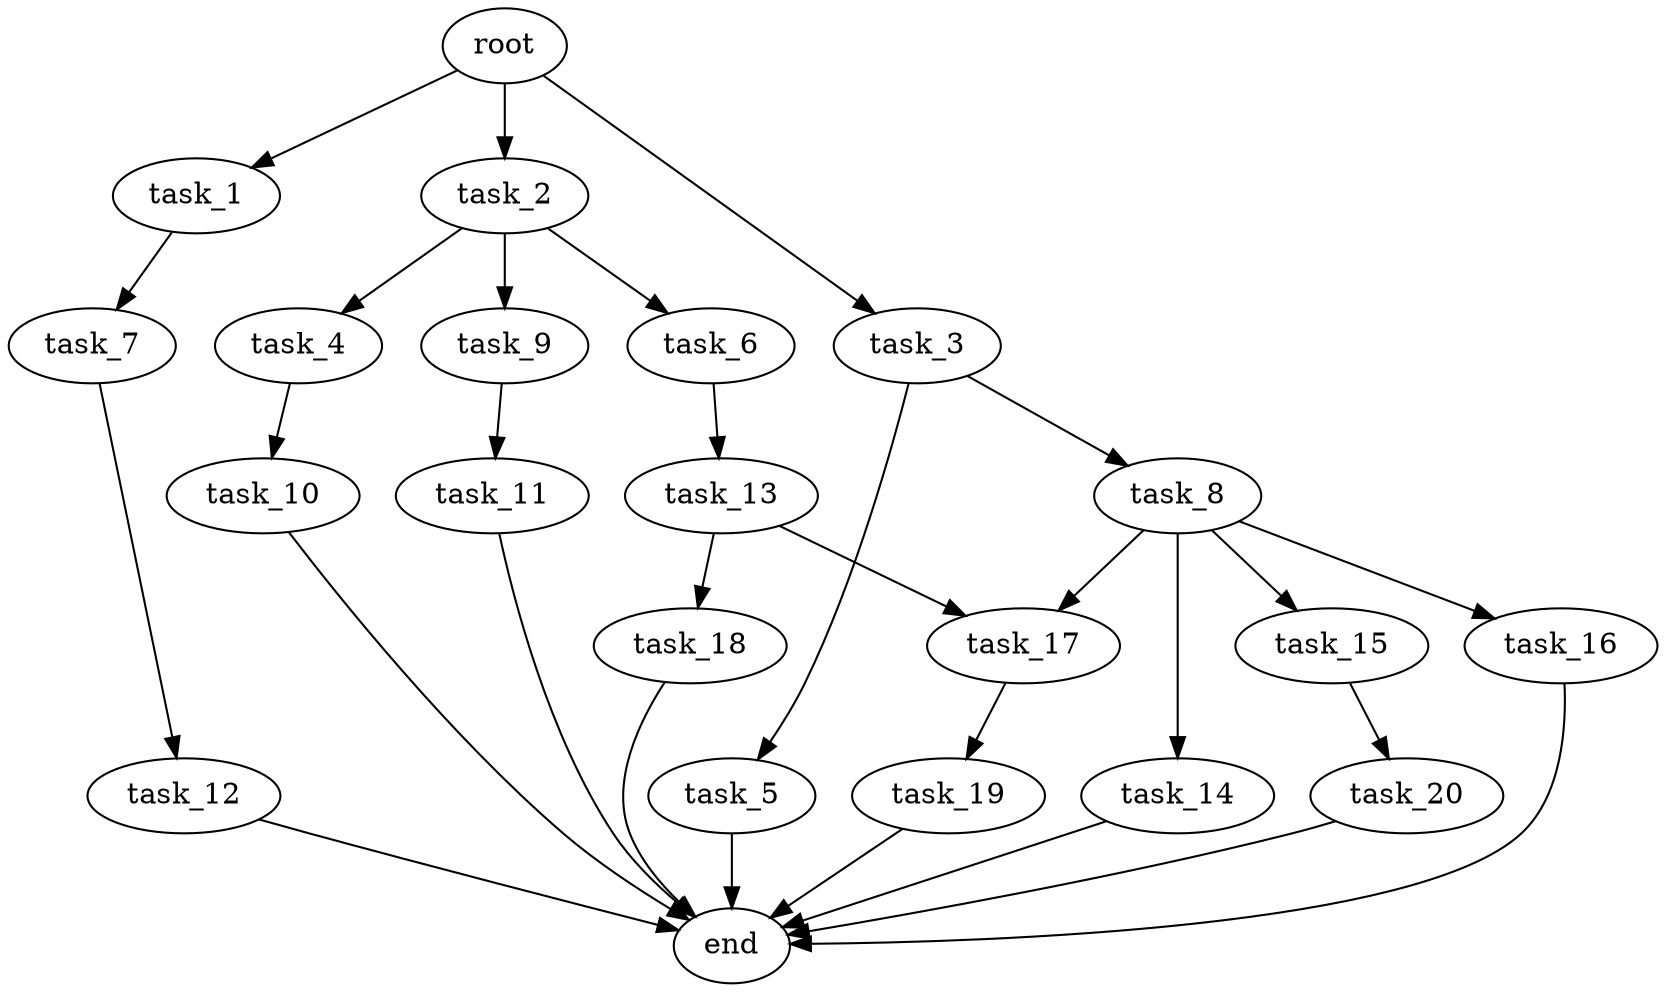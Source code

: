 digraph G {
  root [size="0.000000e+00"];
  task_1 [size="6.723736e+10"];
  task_2 [size="5.846016e+10"];
  task_3 [size="8.224351e+10"];
  task_4 [size="9.402979e+10"];
  task_5 [size="1.084353e+10"];
  task_6 [size="2.338985e+10"];
  task_7 [size="2.512215e+09"];
  task_8 [size="8.842464e+10"];
  task_9 [size="5.614512e+10"];
  task_10 [size="9.152644e+10"];
  task_11 [size="2.214451e+10"];
  task_12 [size="6.331072e+09"];
  task_13 [size="8.238730e+10"];
  task_14 [size="9.093967e+10"];
  task_15 [size="3.022600e+10"];
  task_16 [size="4.083550e+10"];
  task_17 [size="1.398630e+10"];
  task_18 [size="9.462669e+10"];
  task_19 [size="3.044341e+10"];
  task_20 [size="4.926754e+10"];
  end [size="0.000000e+00"];

  root -> task_1 [size="1.000000e-12"];
  root -> task_2 [size="1.000000e-12"];
  root -> task_3 [size="1.000000e-12"];
  task_1 -> task_7 [size="2.512215e+07"];
  task_2 -> task_4 [size="9.402979e+08"];
  task_2 -> task_6 [size="2.338985e+08"];
  task_2 -> task_9 [size="5.614512e+08"];
  task_3 -> task_5 [size="1.084353e+08"];
  task_3 -> task_8 [size="8.842464e+08"];
  task_4 -> task_10 [size="9.152644e+08"];
  task_5 -> end [size="1.000000e-12"];
  task_6 -> task_13 [size="8.238730e+08"];
  task_7 -> task_12 [size="6.331072e+07"];
  task_8 -> task_14 [size="9.093967e+08"];
  task_8 -> task_15 [size="3.022600e+08"];
  task_8 -> task_16 [size="4.083550e+08"];
  task_8 -> task_17 [size="6.993152e+07"];
  task_9 -> task_11 [size="2.214451e+08"];
  task_10 -> end [size="1.000000e-12"];
  task_11 -> end [size="1.000000e-12"];
  task_12 -> end [size="1.000000e-12"];
  task_13 -> task_17 [size="6.993152e+07"];
  task_13 -> task_18 [size="9.462669e+08"];
  task_14 -> end [size="1.000000e-12"];
  task_15 -> task_20 [size="4.926754e+08"];
  task_16 -> end [size="1.000000e-12"];
  task_17 -> task_19 [size="3.044341e+08"];
  task_18 -> end [size="1.000000e-12"];
  task_19 -> end [size="1.000000e-12"];
  task_20 -> end [size="1.000000e-12"];
}
